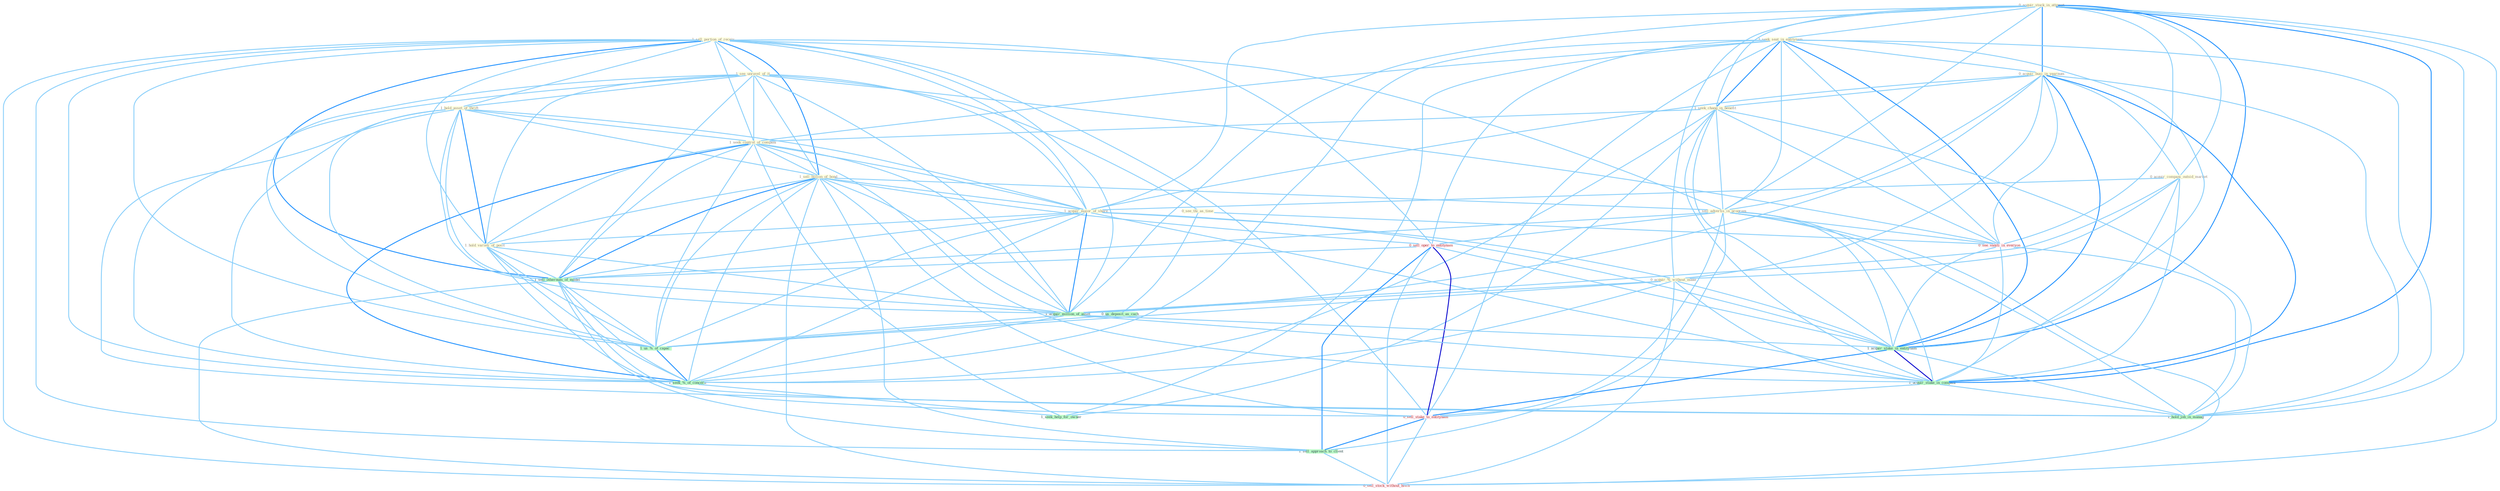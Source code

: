 Graph G{ 
    node
    [shape=polygon,style=filled,width=.5,height=.06,color="#BDFCC9",fixedsize=true,fontsize=4,
    fontcolor="#2f4f4f"];
    {node
    [color="#ffffe0", fontcolor="#8b7d6b"] "1_sell_portion_of_receiv " "0_acquir_stock_in_attempt " "1_see_unravel_of_it " "0_see_thi_as_time " "1_seek_seat_in_entitynam " "0_acquir_busi_in_yearnum " "1_seek_chang_in_benefit " "1_hold_asset_of_thrift " "0_acquir_compani_outsid_market " "1_seek_control_of_compani " "1_sell_billion_of_bond " "1_acquir_major_of_share " "1_sell_advertis_in_program " "1_hold_varieti_of_posit " "0_acquir_%_without_make "}
{node [color="#fff0f5", fontcolor="#b22222"] "0_sell_oper_to_entitynam " "0_see_vaniti_in_everyon " "0_sell_stake_to_entitynam " "0_sell_stock_without_hitch "}
edge [color="#B0E2FF"];

	"1_sell_portion_of_receiv " -- "1_see_unravel_of_it " [w="1", color="#87cefa" ];
	"1_sell_portion_of_receiv " -- "1_hold_asset_of_thrift " [w="1", color="#87cefa" ];
	"1_sell_portion_of_receiv " -- "1_seek_control_of_compani " [w="1", color="#87cefa" ];
	"1_sell_portion_of_receiv " -- "1_sell_billion_of_bond " [w="2", color="#1e90ff" , len=0.8];
	"1_sell_portion_of_receiv " -- "1_acquir_major_of_share " [w="1", color="#87cefa" ];
	"1_sell_portion_of_receiv " -- "1_sell_advertis_in_program " [w="1", color="#87cefa" ];
	"1_sell_portion_of_receiv " -- "1_hold_varieti_of_posit " [w="1", color="#87cefa" ];
	"1_sell_portion_of_receiv " -- "0_sell_oper_to_entitynam " [w="1", color="#87cefa" ];
	"1_sell_portion_of_receiv " -- "1_sell_othernum_of_model " [w="2", color="#1e90ff" , len=0.8];
	"1_sell_portion_of_receiv " -- "1_acquir_million_of_asset " [w="1", color="#87cefa" ];
	"1_sell_portion_of_receiv " -- "0_sell_stake_to_entitynam " [w="1", color="#87cefa" ];
	"1_sell_portion_of_receiv " -- "1_us_%_of_capac " [w="1", color="#87cefa" ];
	"1_sell_portion_of_receiv " -- "1_sell_approach_to_client " [w="1", color="#87cefa" ];
	"1_sell_portion_of_receiv " -- "0_sell_stock_without_hitch " [w="1", color="#87cefa" ];
	"1_sell_portion_of_receiv " -- "1_seek_%_of_concern " [w="1", color="#87cefa" ];
	"0_acquir_stock_in_attempt " -- "1_seek_seat_in_entitynam " [w="1", color="#87cefa" ];
	"0_acquir_stock_in_attempt " -- "0_acquir_busi_in_yearnum " [w="2", color="#1e90ff" , len=0.8];
	"0_acquir_stock_in_attempt " -- "1_seek_chang_in_benefit " [w="1", color="#87cefa" ];
	"0_acquir_stock_in_attempt " -- "0_acquir_compani_outsid_market " [w="1", color="#87cefa" ];
	"0_acquir_stock_in_attempt " -- "1_acquir_major_of_share " [w="1", color="#87cefa" ];
	"0_acquir_stock_in_attempt " -- "1_sell_advertis_in_program " [w="1", color="#87cefa" ];
	"0_acquir_stock_in_attempt " -- "0_acquir_%_without_make " [w="1", color="#87cefa" ];
	"0_acquir_stock_in_attempt " -- "0_see_vaniti_in_everyon " [w="1", color="#87cefa" ];
	"0_acquir_stock_in_attempt " -- "1_acquir_million_of_asset " [w="1", color="#87cefa" ];
	"0_acquir_stock_in_attempt " -- "1_acquir_stake_in_entitynam " [w="2", color="#1e90ff" , len=0.8];
	"0_acquir_stock_in_attempt " -- "1_acquir_stake_in_compani " [w="2", color="#1e90ff" , len=0.8];
	"0_acquir_stock_in_attempt " -- "1_hold_job_in_manag " [w="1", color="#87cefa" ];
	"0_acquir_stock_in_attempt " -- "0_sell_stock_without_hitch " [w="1", color="#87cefa" ];
	"1_see_unravel_of_it " -- "0_see_thi_as_time " [w="1", color="#87cefa" ];
	"1_see_unravel_of_it " -- "1_hold_asset_of_thrift " [w="1", color="#87cefa" ];
	"1_see_unravel_of_it " -- "1_seek_control_of_compani " [w="1", color="#87cefa" ];
	"1_see_unravel_of_it " -- "1_sell_billion_of_bond " [w="1", color="#87cefa" ];
	"1_see_unravel_of_it " -- "1_acquir_major_of_share " [w="1", color="#87cefa" ];
	"1_see_unravel_of_it " -- "1_hold_varieti_of_posit " [w="1", color="#87cefa" ];
	"1_see_unravel_of_it " -- "1_sell_othernum_of_model " [w="1", color="#87cefa" ];
	"1_see_unravel_of_it " -- "0_see_vaniti_in_everyon " [w="1", color="#87cefa" ];
	"1_see_unravel_of_it " -- "1_acquir_million_of_asset " [w="1", color="#87cefa" ];
	"1_see_unravel_of_it " -- "1_us_%_of_capac " [w="1", color="#87cefa" ];
	"1_see_unravel_of_it " -- "1_seek_%_of_concern " [w="1", color="#87cefa" ];
	"0_see_thi_as_time " -- "0_see_vaniti_in_everyon " [w="1", color="#87cefa" ];
	"0_see_thi_as_time " -- "0_us_deposit_as_cach " [w="1", color="#87cefa" ];
	"1_seek_seat_in_entitynam " -- "0_acquir_busi_in_yearnum " [w="1", color="#87cefa" ];
	"1_seek_seat_in_entitynam " -- "1_seek_chang_in_benefit " [w="2", color="#1e90ff" , len=0.8];
	"1_seek_seat_in_entitynam " -- "1_seek_control_of_compani " [w="1", color="#87cefa" ];
	"1_seek_seat_in_entitynam " -- "1_sell_advertis_in_program " [w="1", color="#87cefa" ];
	"1_seek_seat_in_entitynam " -- "0_sell_oper_to_entitynam " [w="1", color="#87cefa" ];
	"1_seek_seat_in_entitynam " -- "0_see_vaniti_in_everyon " [w="1", color="#87cefa" ];
	"1_seek_seat_in_entitynam " -- "1_acquir_stake_in_entitynam " [w="2", color="#1e90ff" , len=0.8];
	"1_seek_seat_in_entitynam " -- "1_acquir_stake_in_compani " [w="1", color="#87cefa" ];
	"1_seek_seat_in_entitynam " -- "0_sell_stake_to_entitynam " [w="1", color="#87cefa" ];
	"1_seek_seat_in_entitynam " -- "1_hold_job_in_manag " [w="1", color="#87cefa" ];
	"1_seek_seat_in_entitynam " -- "1_seek_%_of_concern " [w="1", color="#87cefa" ];
	"1_seek_seat_in_entitynam " -- "1_seek_help_for_owner " [w="1", color="#87cefa" ];
	"0_acquir_busi_in_yearnum " -- "1_seek_chang_in_benefit " [w="1", color="#87cefa" ];
	"0_acquir_busi_in_yearnum " -- "0_acquir_compani_outsid_market " [w="1", color="#87cefa" ];
	"0_acquir_busi_in_yearnum " -- "1_acquir_major_of_share " [w="1", color="#87cefa" ];
	"0_acquir_busi_in_yearnum " -- "1_sell_advertis_in_program " [w="1", color="#87cefa" ];
	"0_acquir_busi_in_yearnum " -- "0_acquir_%_without_make " [w="1", color="#87cefa" ];
	"0_acquir_busi_in_yearnum " -- "0_see_vaniti_in_everyon " [w="1", color="#87cefa" ];
	"0_acquir_busi_in_yearnum " -- "1_acquir_million_of_asset " [w="1", color="#87cefa" ];
	"0_acquir_busi_in_yearnum " -- "1_acquir_stake_in_entitynam " [w="2", color="#1e90ff" , len=0.8];
	"0_acquir_busi_in_yearnum " -- "1_acquir_stake_in_compani " [w="2", color="#1e90ff" , len=0.8];
	"0_acquir_busi_in_yearnum " -- "1_hold_job_in_manag " [w="1", color="#87cefa" ];
	"1_seek_chang_in_benefit " -- "1_seek_control_of_compani " [w="1", color="#87cefa" ];
	"1_seek_chang_in_benefit " -- "1_sell_advertis_in_program " [w="1", color="#87cefa" ];
	"1_seek_chang_in_benefit " -- "0_see_vaniti_in_everyon " [w="1", color="#87cefa" ];
	"1_seek_chang_in_benefit " -- "1_acquir_stake_in_entitynam " [w="1", color="#87cefa" ];
	"1_seek_chang_in_benefit " -- "1_acquir_stake_in_compani " [w="1", color="#87cefa" ];
	"1_seek_chang_in_benefit " -- "1_hold_job_in_manag " [w="1", color="#87cefa" ];
	"1_seek_chang_in_benefit " -- "1_seek_%_of_concern " [w="1", color="#87cefa" ];
	"1_seek_chang_in_benefit " -- "1_seek_help_for_owner " [w="1", color="#87cefa" ];
	"1_hold_asset_of_thrift " -- "1_seek_control_of_compani " [w="1", color="#87cefa" ];
	"1_hold_asset_of_thrift " -- "1_sell_billion_of_bond " [w="1", color="#87cefa" ];
	"1_hold_asset_of_thrift " -- "1_acquir_major_of_share " [w="1", color="#87cefa" ];
	"1_hold_asset_of_thrift " -- "1_hold_varieti_of_posit " [w="2", color="#1e90ff" , len=0.8];
	"1_hold_asset_of_thrift " -- "1_sell_othernum_of_model " [w="1", color="#87cefa" ];
	"1_hold_asset_of_thrift " -- "1_acquir_million_of_asset " [w="1", color="#87cefa" ];
	"1_hold_asset_of_thrift " -- "1_us_%_of_capac " [w="1", color="#87cefa" ];
	"1_hold_asset_of_thrift " -- "1_hold_job_in_manag " [w="1", color="#87cefa" ];
	"1_hold_asset_of_thrift " -- "1_seek_%_of_concern " [w="1", color="#87cefa" ];
	"0_acquir_compani_outsid_market " -- "1_acquir_major_of_share " [w="1", color="#87cefa" ];
	"0_acquir_compani_outsid_market " -- "0_acquir_%_without_make " [w="1", color="#87cefa" ];
	"0_acquir_compani_outsid_market " -- "1_acquir_million_of_asset " [w="1", color="#87cefa" ];
	"0_acquir_compani_outsid_market " -- "1_acquir_stake_in_entitynam " [w="1", color="#87cefa" ];
	"0_acquir_compani_outsid_market " -- "1_acquir_stake_in_compani " [w="1", color="#87cefa" ];
	"1_seek_control_of_compani " -- "1_sell_billion_of_bond " [w="1", color="#87cefa" ];
	"1_seek_control_of_compani " -- "1_acquir_major_of_share " [w="1", color="#87cefa" ];
	"1_seek_control_of_compani " -- "1_hold_varieti_of_posit " [w="1", color="#87cefa" ];
	"1_seek_control_of_compani " -- "1_sell_othernum_of_model " [w="1", color="#87cefa" ];
	"1_seek_control_of_compani " -- "1_acquir_million_of_asset " [w="1", color="#87cefa" ];
	"1_seek_control_of_compani " -- "1_acquir_stake_in_compani " [w="1", color="#87cefa" ];
	"1_seek_control_of_compani " -- "1_us_%_of_capac " [w="1", color="#87cefa" ];
	"1_seek_control_of_compani " -- "1_seek_%_of_concern " [w="2", color="#1e90ff" , len=0.8];
	"1_seek_control_of_compani " -- "1_seek_help_for_owner " [w="1", color="#87cefa" ];
	"1_sell_billion_of_bond " -- "1_acquir_major_of_share " [w="1", color="#87cefa" ];
	"1_sell_billion_of_bond " -- "1_sell_advertis_in_program " [w="1", color="#87cefa" ];
	"1_sell_billion_of_bond " -- "1_hold_varieti_of_posit " [w="1", color="#87cefa" ];
	"1_sell_billion_of_bond " -- "0_sell_oper_to_entitynam " [w="1", color="#87cefa" ];
	"1_sell_billion_of_bond " -- "1_sell_othernum_of_model " [w="2", color="#1e90ff" , len=0.8];
	"1_sell_billion_of_bond " -- "1_acquir_million_of_asset " [w="1", color="#87cefa" ];
	"1_sell_billion_of_bond " -- "0_sell_stake_to_entitynam " [w="1", color="#87cefa" ];
	"1_sell_billion_of_bond " -- "1_us_%_of_capac " [w="1", color="#87cefa" ];
	"1_sell_billion_of_bond " -- "1_sell_approach_to_client " [w="1", color="#87cefa" ];
	"1_sell_billion_of_bond " -- "0_sell_stock_without_hitch " [w="1", color="#87cefa" ];
	"1_sell_billion_of_bond " -- "1_seek_%_of_concern " [w="1", color="#87cefa" ];
	"1_acquir_major_of_share " -- "1_hold_varieti_of_posit " [w="1", color="#87cefa" ];
	"1_acquir_major_of_share " -- "0_acquir_%_without_make " [w="1", color="#87cefa" ];
	"1_acquir_major_of_share " -- "1_sell_othernum_of_model " [w="1", color="#87cefa" ];
	"1_acquir_major_of_share " -- "1_acquir_million_of_asset " [w="2", color="#1e90ff" , len=0.8];
	"1_acquir_major_of_share " -- "1_acquir_stake_in_entitynam " [w="1", color="#87cefa" ];
	"1_acquir_major_of_share " -- "1_acquir_stake_in_compani " [w="1", color="#87cefa" ];
	"1_acquir_major_of_share " -- "1_us_%_of_capac " [w="1", color="#87cefa" ];
	"1_acquir_major_of_share " -- "1_seek_%_of_concern " [w="1", color="#87cefa" ];
	"1_sell_advertis_in_program " -- "0_sell_oper_to_entitynam " [w="1", color="#87cefa" ];
	"1_sell_advertis_in_program " -- "1_sell_othernum_of_model " [w="1", color="#87cefa" ];
	"1_sell_advertis_in_program " -- "0_see_vaniti_in_everyon " [w="1", color="#87cefa" ];
	"1_sell_advertis_in_program " -- "1_acquir_stake_in_entitynam " [w="1", color="#87cefa" ];
	"1_sell_advertis_in_program " -- "1_acquir_stake_in_compani " [w="1", color="#87cefa" ];
	"1_sell_advertis_in_program " -- "0_sell_stake_to_entitynam " [w="1", color="#87cefa" ];
	"1_sell_advertis_in_program " -- "1_sell_approach_to_client " [w="1", color="#87cefa" ];
	"1_sell_advertis_in_program " -- "1_hold_job_in_manag " [w="1", color="#87cefa" ];
	"1_sell_advertis_in_program " -- "0_sell_stock_without_hitch " [w="1", color="#87cefa" ];
	"1_hold_varieti_of_posit " -- "1_sell_othernum_of_model " [w="1", color="#87cefa" ];
	"1_hold_varieti_of_posit " -- "1_acquir_million_of_asset " [w="1", color="#87cefa" ];
	"1_hold_varieti_of_posit " -- "1_us_%_of_capac " [w="1", color="#87cefa" ];
	"1_hold_varieti_of_posit " -- "1_hold_job_in_manag " [w="1", color="#87cefa" ];
	"1_hold_varieti_of_posit " -- "1_seek_%_of_concern " [w="1", color="#87cefa" ];
	"0_acquir_%_without_make " -- "1_acquir_million_of_asset " [w="1", color="#87cefa" ];
	"0_acquir_%_without_make " -- "1_acquir_stake_in_entitynam " [w="1", color="#87cefa" ];
	"0_acquir_%_without_make " -- "1_acquir_stake_in_compani " [w="1", color="#87cefa" ];
	"0_acquir_%_without_make " -- "1_us_%_of_capac " [w="1", color="#87cefa" ];
	"0_acquir_%_without_make " -- "0_sell_stock_without_hitch " [w="1", color="#87cefa" ];
	"0_acquir_%_without_make " -- "1_seek_%_of_concern " [w="1", color="#87cefa" ];
	"0_sell_oper_to_entitynam " -- "1_sell_othernum_of_model " [w="1", color="#87cefa" ];
	"0_sell_oper_to_entitynam " -- "1_acquir_stake_in_entitynam " [w="1", color="#87cefa" ];
	"0_sell_oper_to_entitynam " -- "0_sell_stake_to_entitynam " [w="3", color="#0000cd" , len=0.6];
	"0_sell_oper_to_entitynam " -- "1_sell_approach_to_client " [w="2", color="#1e90ff" , len=0.8];
	"0_sell_oper_to_entitynam " -- "0_sell_stock_without_hitch " [w="1", color="#87cefa" ];
	"1_sell_othernum_of_model " -- "1_acquir_million_of_asset " [w="1", color="#87cefa" ];
	"1_sell_othernum_of_model " -- "0_sell_stake_to_entitynam " [w="1", color="#87cefa" ];
	"1_sell_othernum_of_model " -- "1_us_%_of_capac " [w="1", color="#87cefa" ];
	"1_sell_othernum_of_model " -- "1_sell_approach_to_client " [w="1", color="#87cefa" ];
	"1_sell_othernum_of_model " -- "0_sell_stock_without_hitch " [w="1", color="#87cefa" ];
	"1_sell_othernum_of_model " -- "1_seek_%_of_concern " [w="1", color="#87cefa" ];
	"0_see_vaniti_in_everyon " -- "1_acquir_stake_in_entitynam " [w="1", color="#87cefa" ];
	"0_see_vaniti_in_everyon " -- "1_acquir_stake_in_compani " [w="1", color="#87cefa" ];
	"0_see_vaniti_in_everyon " -- "1_hold_job_in_manag " [w="1", color="#87cefa" ];
	"1_acquir_million_of_asset " -- "1_acquir_stake_in_entitynam " [w="1", color="#87cefa" ];
	"1_acquir_million_of_asset " -- "1_acquir_stake_in_compani " [w="1", color="#87cefa" ];
	"1_acquir_million_of_asset " -- "1_us_%_of_capac " [w="1", color="#87cefa" ];
	"1_acquir_million_of_asset " -- "1_seek_%_of_concern " [w="1", color="#87cefa" ];
	"0_us_deposit_as_cach " -- "1_us_%_of_capac " [w="1", color="#87cefa" ];
	"1_acquir_stake_in_entitynam " -- "1_acquir_stake_in_compani " [w="3", color="#0000cd" , len=0.6];
	"1_acquir_stake_in_entitynam " -- "0_sell_stake_to_entitynam " [w="2", color="#1e90ff" , len=0.8];
	"1_acquir_stake_in_entitynam " -- "1_hold_job_in_manag " [w="1", color="#87cefa" ];
	"1_acquir_stake_in_compani " -- "0_sell_stake_to_entitynam " [w="1", color="#87cefa" ];
	"1_acquir_stake_in_compani " -- "1_hold_job_in_manag " [w="1", color="#87cefa" ];
	"0_sell_stake_to_entitynam " -- "1_sell_approach_to_client " [w="2", color="#1e90ff" , len=0.8];
	"0_sell_stake_to_entitynam " -- "0_sell_stock_without_hitch " [w="1", color="#87cefa" ];
	"1_us_%_of_capac " -- "1_seek_%_of_concern " [w="2", color="#1e90ff" , len=0.8];
	"1_sell_approach_to_client " -- "0_sell_stock_without_hitch " [w="1", color="#87cefa" ];
	"1_seek_%_of_concern " -- "1_seek_help_for_owner " [w="1", color="#87cefa" ];
}